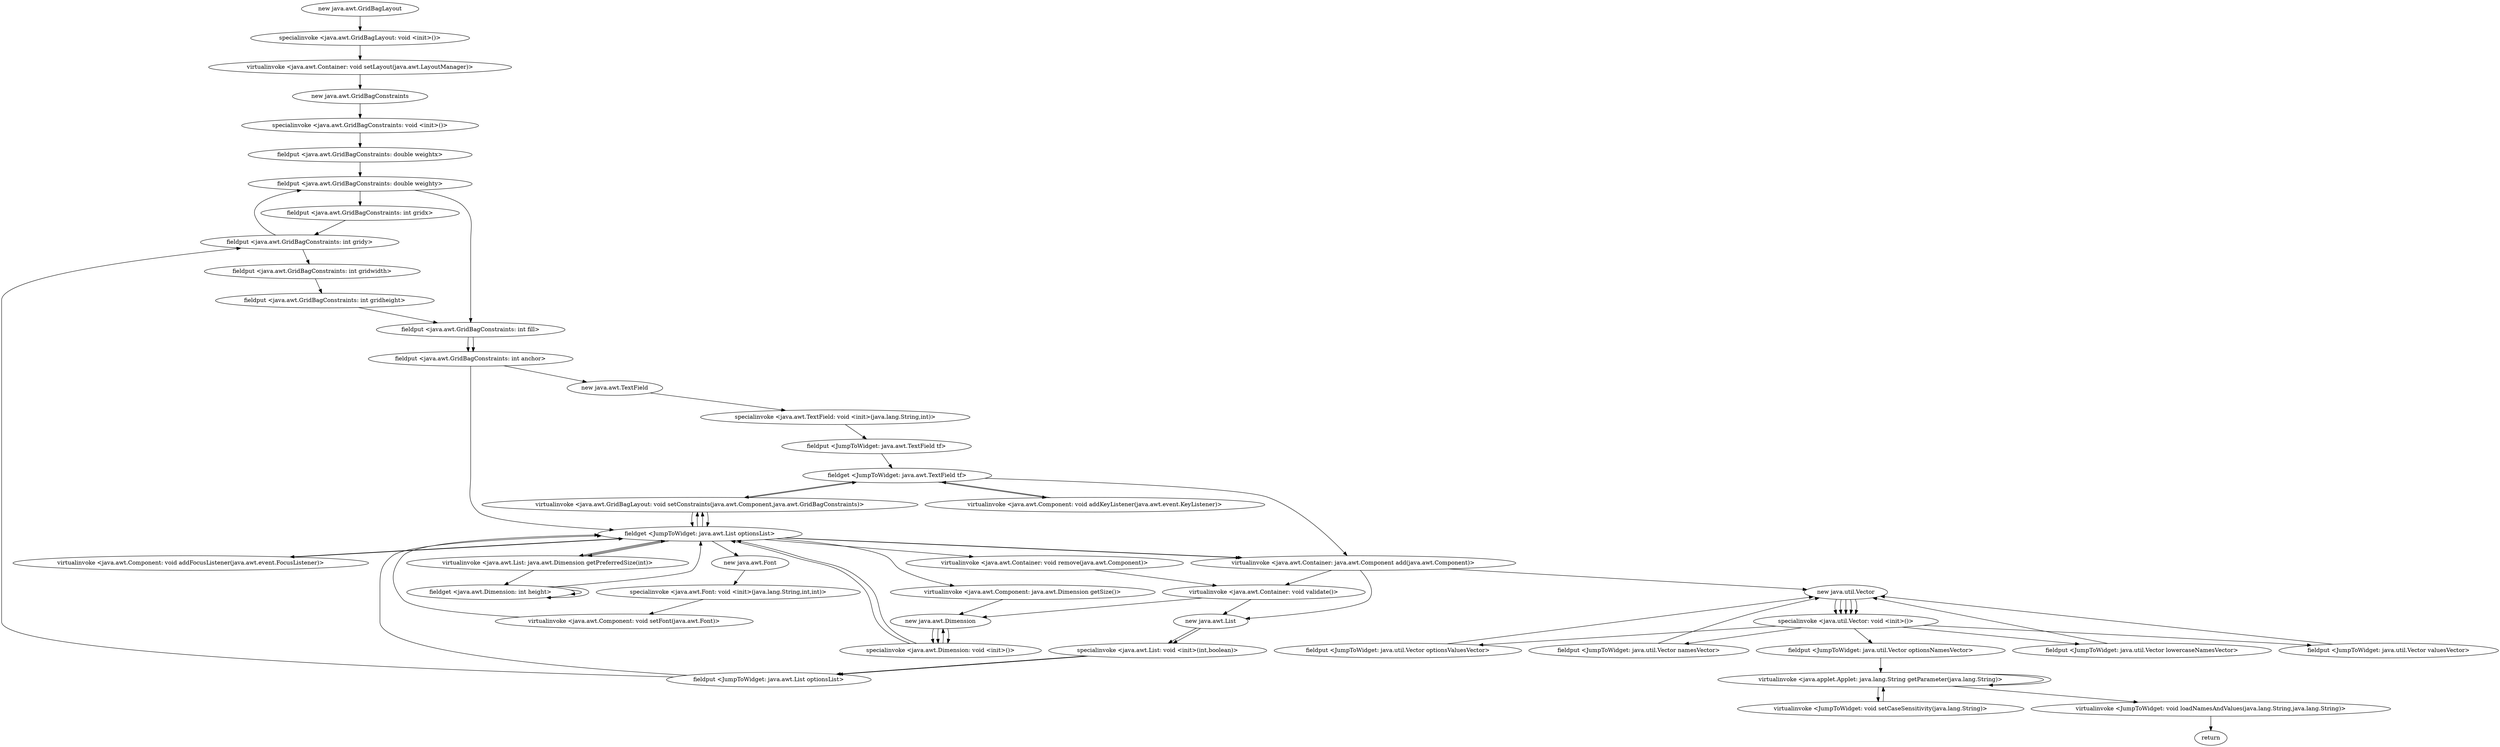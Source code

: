 digraph "" {
"new java.awt.GridBagLayout";
 "new java.awt.GridBagLayout"->"specialinvoke <java.awt.GridBagLayout: void <init>()>";
 "specialinvoke <java.awt.GridBagLayout: void <init>()>"->"virtualinvoke <java.awt.Container: void setLayout(java.awt.LayoutManager)>";
 "virtualinvoke <java.awt.Container: void setLayout(java.awt.LayoutManager)>"->"new java.awt.GridBagConstraints";
 "new java.awt.GridBagConstraints"->"specialinvoke <java.awt.GridBagConstraints: void <init>()>";
 "specialinvoke <java.awt.GridBagConstraints: void <init>()>"->"fieldput <java.awt.GridBagConstraints: double weightx>";
 "fieldput <java.awt.GridBagConstraints: double weightx>"->"fieldput <java.awt.GridBagConstraints: double weighty>";
 "fieldput <java.awt.GridBagConstraints: double weighty>"->"fieldput <java.awt.GridBagConstraints: int gridx>";
 "fieldput <java.awt.GridBagConstraints: int gridx>"->"fieldput <java.awt.GridBagConstraints: int gridy>";
 "fieldput <java.awt.GridBagConstraints: int gridy>"->"fieldput <java.awt.GridBagConstraints: int gridwidth>";
 "fieldput <java.awt.GridBagConstraints: int gridwidth>"->"fieldput <java.awt.GridBagConstraints: int gridheight>";
 "fieldput <java.awt.GridBagConstraints: int gridheight>"->"fieldput <java.awt.GridBagConstraints: int fill>";
 "fieldput <java.awt.GridBagConstraints: int fill>"->"fieldput <java.awt.GridBagConstraints: int anchor>";
 "fieldput <java.awt.GridBagConstraints: int anchor>"->"new java.awt.TextField";
 "new java.awt.TextField"->"specialinvoke <java.awt.TextField: void <init>(java.lang.String,int)>";
 "specialinvoke <java.awt.TextField: void <init>(java.lang.String,int)>"->"fieldput <JumpToWidget: java.awt.TextField tf>";
 "fieldput <JumpToWidget: java.awt.TextField tf>"->"fieldget <JumpToWidget: java.awt.TextField tf>";
 "fieldget <JumpToWidget: java.awt.TextField tf>"->"virtualinvoke <java.awt.Component: void addKeyListener(java.awt.event.KeyListener)>";
 "virtualinvoke <java.awt.Component: void addKeyListener(java.awt.event.KeyListener)>"->"fieldget <JumpToWidget: java.awt.TextField tf>";
 "fieldget <JumpToWidget: java.awt.TextField tf>"->"virtualinvoke <java.awt.GridBagLayout: void setConstraints(java.awt.Component,java.awt.GridBagConstraints)>";
 "virtualinvoke <java.awt.GridBagLayout: void setConstraints(java.awt.Component,java.awt.GridBagConstraints)>"->"fieldget <JumpToWidget: java.awt.TextField tf>";
 "fieldget <JumpToWidget: java.awt.TextField tf>"->"virtualinvoke <java.awt.Container: java.awt.Component add(java.awt.Component)>";
 "virtualinvoke <java.awt.Container: java.awt.Component add(java.awt.Component)>"->"new java.awt.List";
 "new java.awt.List"->"specialinvoke <java.awt.List: void <init>(int,boolean)>";
 "specialinvoke <java.awt.List: void <init>(int,boolean)>"->"fieldput <JumpToWidget: java.awt.List optionsList>";
 "fieldput <JumpToWidget: java.awt.List optionsList>"->"fieldput <java.awt.GridBagConstraints: int gridy>";
 "fieldput <java.awt.GridBagConstraints: int gridy>"->"fieldput <java.awt.GridBagConstraints: double weighty>";
 "fieldput <java.awt.GridBagConstraints: double weighty>"->"fieldput <java.awt.GridBagConstraints: int fill>";
 "fieldput <java.awt.GridBagConstraints: int fill>"->"fieldput <java.awt.GridBagConstraints: int anchor>";
 "fieldput <java.awt.GridBagConstraints: int anchor>"->"fieldget <JumpToWidget: java.awt.List optionsList>";
 "fieldget <JumpToWidget: java.awt.List optionsList>"->"virtualinvoke <java.awt.GridBagLayout: void setConstraints(java.awt.Component,java.awt.GridBagConstraints)>";
 "virtualinvoke <java.awt.GridBagLayout: void setConstraints(java.awt.Component,java.awt.GridBagConstraints)>"->"fieldget <JumpToWidget: java.awt.List optionsList>";
 "fieldget <JumpToWidget: java.awt.List optionsList>"->"virtualinvoke <java.awt.Container: java.awt.Component add(java.awt.Component)>";
 "virtualinvoke <java.awt.Container: java.awt.Component add(java.awt.Component)>"->"virtualinvoke <java.awt.Container: void validate()>";
 "virtualinvoke <java.awt.Container: void validate()>"->"new java.awt.Dimension";
 "new java.awt.Dimension"->"specialinvoke <java.awt.Dimension: void <init>()>";
 "specialinvoke <java.awt.Dimension: void <init>()>"->"fieldget <JumpToWidget: java.awt.List optionsList>";
 "fieldget <JumpToWidget: java.awt.List optionsList>"->"virtualinvoke <java.awt.Component: java.awt.Dimension getSize()>";
 "virtualinvoke <java.awt.Component: java.awt.Dimension getSize()>"->"new java.awt.Dimension";
 "new java.awt.Dimension"->"specialinvoke <java.awt.Dimension: void <init>()>";
 "specialinvoke <java.awt.Dimension: void <init>()>"->"new java.awt.Dimension";
 "new java.awt.Dimension"->"specialinvoke <java.awt.Dimension: void <init>()>";
 "specialinvoke <java.awt.Dimension: void <init>()>"->"fieldget <JumpToWidget: java.awt.List optionsList>";
 "fieldget <JumpToWidget: java.awt.List optionsList>"->"virtualinvoke <java.awt.List: java.awt.Dimension getPreferredSize(int)>";
 "virtualinvoke <java.awt.List: java.awt.Dimension getPreferredSize(int)>"->"fieldget <JumpToWidget: java.awt.List optionsList>";
 "fieldget <JumpToWidget: java.awt.List optionsList>"->"virtualinvoke <java.awt.List: java.awt.Dimension getPreferredSize(int)>";
 "virtualinvoke <java.awt.List: java.awt.Dimension getPreferredSize(int)>"->"fieldget <java.awt.Dimension: int height>";
 "fieldget <java.awt.Dimension: int height>"->"fieldget <java.awt.Dimension: int height>";
 "fieldget <java.awt.Dimension: int height>"->"fieldget <java.awt.Dimension: int height>";
 "fieldget <java.awt.Dimension: int height>"->"fieldget <JumpToWidget: java.awt.List optionsList>";
 "fieldget <JumpToWidget: java.awt.List optionsList>"->"virtualinvoke <java.awt.Container: void remove(java.awt.Component)>";
 "virtualinvoke <java.awt.Container: void remove(java.awt.Component)>"->"virtualinvoke <java.awt.Container: void validate()>";
 "virtualinvoke <java.awt.Container: void validate()>"->"new java.awt.List";
 "new java.awt.List"->"specialinvoke <java.awt.List: void <init>(int,boolean)>";
 "specialinvoke <java.awt.List: void <init>(int,boolean)>"->"fieldput <JumpToWidget: java.awt.List optionsList>";
 "fieldput <JumpToWidget: java.awt.List optionsList>"->"fieldget <JumpToWidget: java.awt.List optionsList>";
 "fieldget <JumpToWidget: java.awt.List optionsList>"->"virtualinvoke <java.awt.Component: void addFocusListener(java.awt.event.FocusListener)>";
 "virtualinvoke <java.awt.Component: void addFocusListener(java.awt.event.FocusListener)>"->"fieldget <JumpToWidget: java.awt.List optionsList>";
 "fieldget <JumpToWidget: java.awt.List optionsList>"->"new java.awt.Font";
 "new java.awt.Font"->"specialinvoke <java.awt.Font: void <init>(java.lang.String,int,int)>";
 "specialinvoke <java.awt.Font: void <init>(java.lang.String,int,int)>"->"virtualinvoke <java.awt.Component: void setFont(java.awt.Font)>";
 "virtualinvoke <java.awt.Component: void setFont(java.awt.Font)>"->"fieldget <JumpToWidget: java.awt.List optionsList>";
 "fieldget <JumpToWidget: java.awt.List optionsList>"->"virtualinvoke <java.awt.GridBagLayout: void setConstraints(java.awt.Component,java.awt.GridBagConstraints)>";
 "virtualinvoke <java.awt.GridBagLayout: void setConstraints(java.awt.Component,java.awt.GridBagConstraints)>"->"fieldget <JumpToWidget: java.awt.List optionsList>";
 "fieldget <JumpToWidget: java.awt.List optionsList>"->"virtualinvoke <java.awt.Container: java.awt.Component add(java.awt.Component)>";
 "virtualinvoke <java.awt.Container: java.awt.Component add(java.awt.Component)>"->"new java.util.Vector";
 "new java.util.Vector"->"specialinvoke <java.util.Vector: void <init>()>";
 "specialinvoke <java.util.Vector: void <init>()>"->"fieldput <JumpToWidget: java.util.Vector namesVector>";
 "fieldput <JumpToWidget: java.util.Vector namesVector>"->"new java.util.Vector";
 "new java.util.Vector"->"specialinvoke <java.util.Vector: void <init>()>";
 "specialinvoke <java.util.Vector: void <init>()>"->"fieldput <JumpToWidget: java.util.Vector lowercaseNamesVector>";
 "fieldput <JumpToWidget: java.util.Vector lowercaseNamesVector>"->"new java.util.Vector";
 "new java.util.Vector"->"specialinvoke <java.util.Vector: void <init>()>";
 "specialinvoke <java.util.Vector: void <init>()>"->"fieldput <JumpToWidget: java.util.Vector valuesVector>";
 "fieldput <JumpToWidget: java.util.Vector valuesVector>"->"new java.util.Vector";
 "new java.util.Vector"->"specialinvoke <java.util.Vector: void <init>()>";
 "specialinvoke <java.util.Vector: void <init>()>"->"fieldput <JumpToWidget: java.util.Vector optionsValuesVector>";
 "fieldput <JumpToWidget: java.util.Vector optionsValuesVector>"->"new java.util.Vector";
 "new java.util.Vector"->"specialinvoke <java.util.Vector: void <init>()>";
 "specialinvoke <java.util.Vector: void <init>()>"->"fieldput <JumpToWidget: java.util.Vector optionsNamesVector>";
 "fieldput <JumpToWidget: java.util.Vector optionsNamesVector>"->"virtualinvoke <java.applet.Applet: java.lang.String getParameter(java.lang.String)>";
 "virtualinvoke <java.applet.Applet: java.lang.String getParameter(java.lang.String)>"->"virtualinvoke <JumpToWidget: void setCaseSensitivity(java.lang.String)>";
 "virtualinvoke <JumpToWidget: void setCaseSensitivity(java.lang.String)>"->"virtualinvoke <java.applet.Applet: java.lang.String getParameter(java.lang.String)>";
 "virtualinvoke <java.applet.Applet: java.lang.String getParameter(java.lang.String)>"->"virtualinvoke <java.applet.Applet: java.lang.String getParameter(java.lang.String)>";
 "virtualinvoke <java.applet.Applet: java.lang.String getParameter(java.lang.String)>"->"virtualinvoke <JumpToWidget: void loadNamesAndValues(java.lang.String,java.lang.String)>";
 "virtualinvoke <JumpToWidget: void loadNamesAndValues(java.lang.String,java.lang.String)>"->"return";
}
